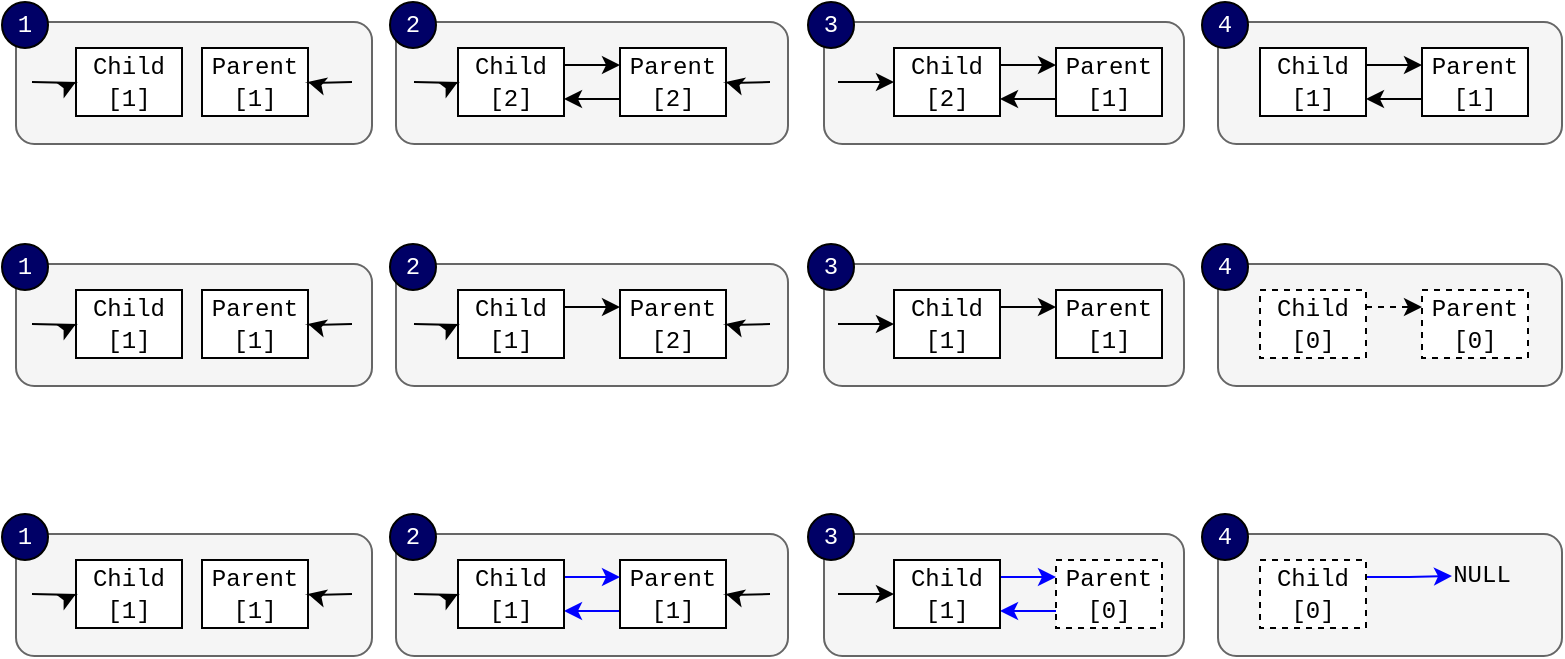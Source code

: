 <mxfile version="15.8.7" type="device"><diagram id="A8ie5tq_mO-qMHE8Ef0i" name="Page-1"><mxGraphModel dx="1598" dy="787" grid="0" gridSize="10" guides="1" tooltips="1" connect="1" arrows="1" fold="1" page="0" pageScale="1" pageWidth="827" pageHeight="1169" math="0" shadow="0"><root><mxCell id="0"/><mxCell id="1" parent="0"/><mxCell id="AhpTBTuJADR9yJMG30D4-46" value="" style="rounded=1;whiteSpace=wrap;html=1;fontFamily=Courier New;fillColor=#f5f5f5;fontColor=#333333;strokeColor=#666666;" vertex="1" parent="1"><mxGeometry x="386" y="297" width="180" height="61" as="geometry"/></mxCell><mxCell id="AhpTBTuJADR9yJMG30D4-45" value="" style="rounded=1;whiteSpace=wrap;html=1;fontFamily=Courier New;fillColor=#f5f5f5;fontColor=#333333;strokeColor=#666666;" vertex="1" parent="1"><mxGeometry x="172" y="297" width="196" height="61" as="geometry"/></mxCell><mxCell id="AhpTBTuJADR9yJMG30D4-44" value="" style="rounded=1;whiteSpace=wrap;html=1;fontFamily=Courier New;fillColor=#f5f5f5;fontColor=#333333;strokeColor=#666666;" vertex="1" parent="1"><mxGeometry x="-18" y="297" width="178" height="61" as="geometry"/></mxCell><mxCell id="AhpTBTuJADR9yJMG30D4-1" value="&lt;font face=&quot;Courier New&quot;&gt;Parent [1]&lt;/font&gt;" style="rounded=0;whiteSpace=wrap;html=1;" vertex="1" parent="1"><mxGeometry x="75" y="310" width="53" height="34" as="geometry"/></mxCell><mxCell id="AhpTBTuJADR9yJMG30D4-15" value="&lt;font face=&quot;Courier New&quot;&gt;Child [1]&lt;/font&gt;" style="rounded=0;whiteSpace=wrap;html=1;" vertex="1" parent="1"><mxGeometry x="12" y="310" width="53" height="34" as="geometry"/></mxCell><mxCell id="AhpTBTuJADR9yJMG30D4-28" style="edgeStyle=orthogonalEdgeStyle;rounded=0;orthogonalLoop=1;jettySize=auto;html=1;fontFamily=Courier New;" edge="1" parent="1" target="AhpTBTuJADR9yJMG30D4-15"><mxGeometry relative="1" as="geometry"><mxPoint x="-10" y="327.0" as="sourcePoint"/></mxGeometry></mxCell><mxCell id="AhpTBTuJADR9yJMG30D4-30" style="edgeStyle=orthogonalEdgeStyle;rounded=0;orthogonalLoop=1;jettySize=auto;html=1;fontFamily=Courier New;" edge="1" parent="1" target="AhpTBTuJADR9yJMG30D4-1"><mxGeometry relative="1" as="geometry"><mxPoint x="150" y="327.0" as="sourcePoint"/></mxGeometry></mxCell><mxCell id="AhpTBTuJADR9yJMG30D4-36" style="edgeStyle=orthogonalEdgeStyle;rounded=0;orthogonalLoop=1;jettySize=auto;html=1;entryX=1;entryY=0.75;entryDx=0;entryDy=0;fontFamily=Courier New;exitX=0;exitY=0.75;exitDx=0;exitDy=0;" edge="1" parent="1" source="AhpTBTuJADR9yJMG30D4-31" target="AhpTBTuJADR9yJMG30D4-32"><mxGeometry relative="1" as="geometry"/></mxCell><mxCell id="AhpTBTuJADR9yJMG30D4-31" value="&lt;font face=&quot;Courier New&quot;&gt;Parent&lt;br&gt;[2]&lt;br&gt;&lt;/font&gt;" style="rounded=0;whiteSpace=wrap;html=1;" vertex="1" parent="1"><mxGeometry x="284" y="310" width="53" height="34" as="geometry"/></mxCell><mxCell id="AhpTBTuJADR9yJMG30D4-35" style="edgeStyle=orthogonalEdgeStyle;rounded=0;orthogonalLoop=1;jettySize=auto;html=1;entryX=0;entryY=0.25;entryDx=0;entryDy=0;fontFamily=Courier New;exitX=1;exitY=0.25;exitDx=0;exitDy=0;" edge="1" parent="1" source="AhpTBTuJADR9yJMG30D4-32" target="AhpTBTuJADR9yJMG30D4-31"><mxGeometry relative="1" as="geometry"/></mxCell><mxCell id="AhpTBTuJADR9yJMG30D4-32" value="&lt;font face=&quot;Courier New&quot;&gt;Child&lt;br&gt;[2]&lt;br&gt;&lt;/font&gt;" style="rounded=0;whiteSpace=wrap;html=1;" vertex="1" parent="1"><mxGeometry x="203" y="310" width="53" height="34" as="geometry"/></mxCell><mxCell id="AhpTBTuJADR9yJMG30D4-33" style="edgeStyle=orthogonalEdgeStyle;rounded=0;orthogonalLoop=1;jettySize=auto;html=1;fontFamily=Courier New;" edge="1" target="AhpTBTuJADR9yJMG30D4-32" parent="1"><mxGeometry relative="1" as="geometry"><mxPoint x="181" y="327.0" as="sourcePoint"/></mxGeometry></mxCell><mxCell id="AhpTBTuJADR9yJMG30D4-34" style="edgeStyle=orthogonalEdgeStyle;rounded=0;orthogonalLoop=1;jettySize=auto;html=1;fontFamily=Courier New;" edge="1" target="AhpTBTuJADR9yJMG30D4-31" parent="1"><mxGeometry relative="1" as="geometry"><mxPoint x="359" y="327.0" as="sourcePoint"/></mxGeometry></mxCell><mxCell id="AhpTBTuJADR9yJMG30D4-37" style="edgeStyle=orthogonalEdgeStyle;rounded=0;orthogonalLoop=1;jettySize=auto;html=1;entryX=1;entryY=0.75;entryDx=0;entryDy=0;fontFamily=Courier New;exitX=0;exitY=0.75;exitDx=0;exitDy=0;" edge="1" source="AhpTBTuJADR9yJMG30D4-38" target="AhpTBTuJADR9yJMG30D4-40" parent="1"><mxGeometry relative="1" as="geometry"/></mxCell><mxCell id="AhpTBTuJADR9yJMG30D4-38" value="&lt;font face=&quot;Courier New&quot;&gt;Parent&lt;br&gt;[1]&lt;br&gt;&lt;/font&gt;" style="rounded=0;whiteSpace=wrap;html=1;" vertex="1" parent="1"><mxGeometry x="502" y="310" width="53" height="34" as="geometry"/></mxCell><mxCell id="AhpTBTuJADR9yJMG30D4-39" style="edgeStyle=orthogonalEdgeStyle;rounded=0;orthogonalLoop=1;jettySize=auto;html=1;entryX=0;entryY=0.25;entryDx=0;entryDy=0;fontFamily=Courier New;exitX=1;exitY=0.25;exitDx=0;exitDy=0;" edge="1" source="AhpTBTuJADR9yJMG30D4-40" target="AhpTBTuJADR9yJMG30D4-38" parent="1"><mxGeometry relative="1" as="geometry"/></mxCell><mxCell id="AhpTBTuJADR9yJMG30D4-40" value="&lt;font face=&quot;Courier New&quot;&gt;Child&lt;br&gt;[2]&lt;br&gt;&lt;/font&gt;" style="rounded=0;whiteSpace=wrap;html=1;" vertex="1" parent="1"><mxGeometry x="421" y="310" width="53" height="34" as="geometry"/></mxCell><mxCell id="AhpTBTuJADR9yJMG30D4-47" value="1" style="ellipse;whiteSpace=wrap;html=1;aspect=fixed;fontFamily=Courier New;fillColor=#000066;fontColor=#FFFFFF;" vertex="1" parent="1"><mxGeometry x="-25" y="287" width="23" height="23" as="geometry"/></mxCell><mxCell id="AhpTBTuJADR9yJMG30D4-48" value="2" style="ellipse;whiteSpace=wrap;html=1;aspect=fixed;fontFamily=Courier New;fillColor=#000066;fontColor=#FFFFFF;" vertex="1" parent="1"><mxGeometry x="169" y="287" width="23" height="23" as="geometry"/></mxCell><mxCell id="AhpTBTuJADR9yJMG30D4-49" value="3" style="ellipse;whiteSpace=wrap;html=1;aspect=fixed;fontFamily=Courier New;fillColor=#000066;fontColor=#FFFFFF;" vertex="1" parent="1"><mxGeometry x="378" y="287" width="23" height="23" as="geometry"/></mxCell><mxCell id="AhpTBTuJADR9yJMG30D4-71" style="edgeStyle=orthogonalEdgeStyle;rounded=0;orthogonalLoop=1;jettySize=auto;html=1;entryX=0;entryY=0.5;entryDx=0;entryDy=0;fontFamily=Courier New;fontColor=#FFFFFF;" edge="1" parent="1" target="AhpTBTuJADR9yJMG30D4-40"><mxGeometry relative="1" as="geometry"><mxPoint x="393" y="327" as="sourcePoint"/></mxGeometry></mxCell><mxCell id="AhpTBTuJADR9yJMG30D4-72" value="" style="rounded=1;whiteSpace=wrap;html=1;fontFamily=Courier New;fillColor=#f5f5f5;fontColor=#333333;strokeColor=#666666;" vertex="1" parent="1"><mxGeometry x="583" y="297" width="172" height="61" as="geometry"/></mxCell><mxCell id="AhpTBTuJADR9yJMG30D4-73" style="edgeStyle=orthogonalEdgeStyle;rounded=0;orthogonalLoop=1;jettySize=auto;html=1;entryX=1;entryY=0.75;entryDx=0;entryDy=0;fontFamily=Courier New;exitX=0;exitY=0.75;exitDx=0;exitDy=0;" edge="1" source="AhpTBTuJADR9yJMG30D4-74" target="AhpTBTuJADR9yJMG30D4-76" parent="1"><mxGeometry relative="1" as="geometry"/></mxCell><mxCell id="AhpTBTuJADR9yJMG30D4-74" value="&lt;font face=&quot;Courier New&quot;&gt;Parent&lt;br&gt;[1]&lt;br&gt;&lt;/font&gt;" style="rounded=0;whiteSpace=wrap;html=1;" vertex="1" parent="1"><mxGeometry x="685" y="310" width="53" height="34" as="geometry"/></mxCell><mxCell id="AhpTBTuJADR9yJMG30D4-75" style="edgeStyle=orthogonalEdgeStyle;rounded=0;orthogonalLoop=1;jettySize=auto;html=1;entryX=0;entryY=0.25;entryDx=0;entryDy=0;fontFamily=Courier New;exitX=1;exitY=0.25;exitDx=0;exitDy=0;" edge="1" source="AhpTBTuJADR9yJMG30D4-76" target="AhpTBTuJADR9yJMG30D4-74" parent="1"><mxGeometry relative="1" as="geometry"/></mxCell><mxCell id="AhpTBTuJADR9yJMG30D4-76" value="&lt;font face=&quot;Courier New&quot;&gt;Child&lt;br&gt;[1]&lt;br&gt;&lt;/font&gt;" style="rounded=0;whiteSpace=wrap;html=1;" vertex="1" parent="1"><mxGeometry x="604" y="310" width="53" height="34" as="geometry"/></mxCell><mxCell id="AhpTBTuJADR9yJMG30D4-77" value="4" style="ellipse;whiteSpace=wrap;html=1;aspect=fixed;fontFamily=Courier New;fillColor=#000066;fontColor=#FFFFFF;" vertex="1" parent="1"><mxGeometry x="575" y="287" width="23" height="23" as="geometry"/></mxCell><mxCell id="AhpTBTuJADR9yJMG30D4-79" value="" style="rounded=1;whiteSpace=wrap;html=1;fontFamily=Courier New;fillColor=#f5f5f5;fontColor=#333333;strokeColor=#666666;" vertex="1" parent="1"><mxGeometry x="386" y="418" width="180" height="61" as="geometry"/></mxCell><mxCell id="AhpTBTuJADR9yJMG30D4-80" value="" style="rounded=1;whiteSpace=wrap;html=1;fontFamily=Courier New;fillColor=#f5f5f5;fontColor=#333333;strokeColor=#666666;" vertex="1" parent="1"><mxGeometry x="172" y="418" width="196" height="61" as="geometry"/></mxCell><mxCell id="AhpTBTuJADR9yJMG30D4-81" value="" style="rounded=1;whiteSpace=wrap;html=1;fontFamily=Courier New;fillColor=#f5f5f5;fontColor=#333333;strokeColor=#666666;" vertex="1" parent="1"><mxGeometry x="-18" y="418" width="178" height="61" as="geometry"/></mxCell><mxCell id="AhpTBTuJADR9yJMG30D4-82" value="&lt;font face=&quot;Courier New&quot;&gt;Parent [1]&lt;/font&gt;" style="rounded=0;whiteSpace=wrap;html=1;" vertex="1" parent="1"><mxGeometry x="75" y="431" width="53" height="34" as="geometry"/></mxCell><mxCell id="AhpTBTuJADR9yJMG30D4-83" value="&lt;font face=&quot;Courier New&quot;&gt;Child [1]&lt;/font&gt;" style="rounded=0;whiteSpace=wrap;html=1;" vertex="1" parent="1"><mxGeometry x="12" y="431" width="53" height="34" as="geometry"/></mxCell><mxCell id="AhpTBTuJADR9yJMG30D4-84" style="edgeStyle=orthogonalEdgeStyle;rounded=0;orthogonalLoop=1;jettySize=auto;html=1;fontFamily=Courier New;" edge="1" target="AhpTBTuJADR9yJMG30D4-83" parent="1"><mxGeometry relative="1" as="geometry"><mxPoint x="-10" y="448" as="sourcePoint"/></mxGeometry></mxCell><mxCell id="AhpTBTuJADR9yJMG30D4-85" style="edgeStyle=orthogonalEdgeStyle;rounded=0;orthogonalLoop=1;jettySize=auto;html=1;fontFamily=Courier New;" edge="1" target="AhpTBTuJADR9yJMG30D4-82" parent="1"><mxGeometry relative="1" as="geometry"><mxPoint x="150" y="448" as="sourcePoint"/></mxGeometry></mxCell><mxCell id="AhpTBTuJADR9yJMG30D4-87" value="&lt;font face=&quot;Courier New&quot;&gt;Parent&lt;br&gt;[2]&lt;br&gt;&lt;/font&gt;" style="rounded=0;whiteSpace=wrap;html=1;" vertex="1" parent="1"><mxGeometry x="284" y="431" width="53" height="34" as="geometry"/></mxCell><mxCell id="AhpTBTuJADR9yJMG30D4-88" style="edgeStyle=orthogonalEdgeStyle;rounded=0;orthogonalLoop=1;jettySize=auto;html=1;entryX=0;entryY=0.25;entryDx=0;entryDy=0;fontFamily=Courier New;exitX=1;exitY=0.25;exitDx=0;exitDy=0;" edge="1" source="AhpTBTuJADR9yJMG30D4-89" target="AhpTBTuJADR9yJMG30D4-87" parent="1"><mxGeometry relative="1" as="geometry"/></mxCell><mxCell id="AhpTBTuJADR9yJMG30D4-89" value="&lt;font face=&quot;Courier New&quot;&gt;Child&lt;br&gt;[1]&lt;br&gt;&lt;/font&gt;" style="rounded=0;whiteSpace=wrap;html=1;" vertex="1" parent="1"><mxGeometry x="203" y="431" width="53" height="34" as="geometry"/></mxCell><mxCell id="AhpTBTuJADR9yJMG30D4-90" style="edgeStyle=orthogonalEdgeStyle;rounded=0;orthogonalLoop=1;jettySize=auto;html=1;fontFamily=Courier New;" edge="1" target="AhpTBTuJADR9yJMG30D4-89" parent="1"><mxGeometry relative="1" as="geometry"><mxPoint x="181" y="448" as="sourcePoint"/></mxGeometry></mxCell><mxCell id="AhpTBTuJADR9yJMG30D4-91" style="edgeStyle=orthogonalEdgeStyle;rounded=0;orthogonalLoop=1;jettySize=auto;html=1;fontFamily=Courier New;" edge="1" target="AhpTBTuJADR9yJMG30D4-87" parent="1"><mxGeometry relative="1" as="geometry"><mxPoint x="359" y="448" as="sourcePoint"/></mxGeometry></mxCell><mxCell id="AhpTBTuJADR9yJMG30D4-93" value="&lt;font face=&quot;Courier New&quot;&gt;Parent&lt;br&gt;[1]&lt;br&gt;&lt;/font&gt;" style="rounded=0;whiteSpace=wrap;html=1;" vertex="1" parent="1"><mxGeometry x="502" y="431" width="53" height="34" as="geometry"/></mxCell><mxCell id="AhpTBTuJADR9yJMG30D4-94" style="edgeStyle=orthogonalEdgeStyle;rounded=0;orthogonalLoop=1;jettySize=auto;html=1;entryX=0;entryY=0.25;entryDx=0;entryDy=0;fontFamily=Courier New;exitX=1;exitY=0.25;exitDx=0;exitDy=0;" edge="1" source="AhpTBTuJADR9yJMG30D4-95" target="AhpTBTuJADR9yJMG30D4-93" parent="1"><mxGeometry relative="1" as="geometry"/></mxCell><mxCell id="AhpTBTuJADR9yJMG30D4-95" value="&lt;font face=&quot;Courier New&quot;&gt;Child&lt;br&gt;[1]&lt;br&gt;&lt;/font&gt;" style="rounded=0;whiteSpace=wrap;html=1;" vertex="1" parent="1"><mxGeometry x="421" y="431" width="53" height="34" as="geometry"/></mxCell><mxCell id="AhpTBTuJADR9yJMG30D4-96" value="1" style="ellipse;whiteSpace=wrap;html=1;aspect=fixed;fontFamily=Courier New;fillColor=#000066;fontColor=#FFFFFF;" vertex="1" parent="1"><mxGeometry x="-25" y="408" width="23" height="23" as="geometry"/></mxCell><mxCell id="AhpTBTuJADR9yJMG30D4-97" value="2" style="ellipse;whiteSpace=wrap;html=1;aspect=fixed;fontFamily=Courier New;fillColor=#000066;fontColor=#FFFFFF;" vertex="1" parent="1"><mxGeometry x="169" y="408" width="23" height="23" as="geometry"/></mxCell><mxCell id="AhpTBTuJADR9yJMG30D4-98" value="3" style="ellipse;whiteSpace=wrap;html=1;aspect=fixed;fontFamily=Courier New;fillColor=#000066;fontColor=#FFFFFF;" vertex="1" parent="1"><mxGeometry x="378" y="408" width="23" height="23" as="geometry"/></mxCell><mxCell id="AhpTBTuJADR9yJMG30D4-99" style="edgeStyle=orthogonalEdgeStyle;rounded=0;orthogonalLoop=1;jettySize=auto;html=1;entryX=0;entryY=0.5;entryDx=0;entryDy=0;fontFamily=Courier New;fontColor=#FFFFFF;" edge="1" target="AhpTBTuJADR9yJMG30D4-95" parent="1"><mxGeometry relative="1" as="geometry"><mxPoint x="393" y="448" as="sourcePoint"/></mxGeometry></mxCell><mxCell id="AhpTBTuJADR9yJMG30D4-100" value="" style="rounded=1;whiteSpace=wrap;html=1;fontFamily=Courier New;fillColor=#f5f5f5;fontColor=#333333;strokeColor=#666666;" vertex="1" parent="1"><mxGeometry x="583" y="418" width="172" height="61" as="geometry"/></mxCell><mxCell id="AhpTBTuJADR9yJMG30D4-102" value="&lt;font face=&quot;Courier New&quot;&gt;Parent&lt;br&gt;[0]&lt;br&gt;&lt;/font&gt;" style="rounded=0;whiteSpace=wrap;html=1;dashed=1;" vertex="1" parent="1"><mxGeometry x="685" y="431" width="53" height="34" as="geometry"/></mxCell><mxCell id="AhpTBTuJADR9yJMG30D4-103" style="edgeStyle=orthogonalEdgeStyle;rounded=0;orthogonalLoop=1;jettySize=auto;html=1;entryX=0;entryY=0.25;entryDx=0;entryDy=0;fontFamily=Courier New;exitX=1;exitY=0.25;exitDx=0;exitDy=0;dashed=1;" edge="1" source="AhpTBTuJADR9yJMG30D4-104" target="AhpTBTuJADR9yJMG30D4-102" parent="1"><mxGeometry relative="1" as="geometry"/></mxCell><mxCell id="AhpTBTuJADR9yJMG30D4-104" value="&lt;font face=&quot;Courier New&quot;&gt;Child&lt;br&gt;[0]&lt;br&gt;&lt;/font&gt;" style="rounded=0;whiteSpace=wrap;html=1;dashed=1;" vertex="1" parent="1"><mxGeometry x="604" y="431" width="53" height="34" as="geometry"/></mxCell><mxCell id="AhpTBTuJADR9yJMG30D4-105" value="4" style="ellipse;whiteSpace=wrap;html=1;aspect=fixed;fontFamily=Courier New;fillColor=#000066;fontColor=#FFFFFF;" vertex="1" parent="1"><mxGeometry x="575" y="408" width="23" height="23" as="geometry"/></mxCell><mxCell id="AhpTBTuJADR9yJMG30D4-111" value="" style="rounded=1;whiteSpace=wrap;html=1;fontFamily=Courier New;fillColor=#f5f5f5;fontColor=#333333;strokeColor=#666666;" vertex="1" parent="1"><mxGeometry x="386" y="553" width="180" height="61" as="geometry"/></mxCell><mxCell id="AhpTBTuJADR9yJMG30D4-112" value="" style="rounded=1;whiteSpace=wrap;html=1;fontFamily=Courier New;fillColor=#f5f5f5;fontColor=#333333;strokeColor=#666666;" vertex="1" parent="1"><mxGeometry x="172" y="553" width="196" height="61" as="geometry"/></mxCell><mxCell id="AhpTBTuJADR9yJMG30D4-113" value="" style="rounded=1;whiteSpace=wrap;html=1;fontFamily=Courier New;fillColor=#f5f5f5;fontColor=#333333;strokeColor=#666666;" vertex="1" parent="1"><mxGeometry x="-18" y="553" width="178" height="61" as="geometry"/></mxCell><mxCell id="AhpTBTuJADR9yJMG30D4-114" value="&lt;font face=&quot;Courier New&quot;&gt;Parent [1]&lt;/font&gt;" style="rounded=0;whiteSpace=wrap;html=1;" vertex="1" parent="1"><mxGeometry x="75" y="566" width="53" height="34" as="geometry"/></mxCell><mxCell id="AhpTBTuJADR9yJMG30D4-115" value="&lt;font face=&quot;Courier New&quot;&gt;Child [1]&lt;/font&gt;" style="rounded=0;whiteSpace=wrap;html=1;" vertex="1" parent="1"><mxGeometry x="12" y="566" width="53" height="34" as="geometry"/></mxCell><mxCell id="AhpTBTuJADR9yJMG30D4-116" style="edgeStyle=orthogonalEdgeStyle;rounded=0;orthogonalLoop=1;jettySize=auto;html=1;fontFamily=Courier New;" edge="1" target="AhpTBTuJADR9yJMG30D4-115" parent="1"><mxGeometry relative="1" as="geometry"><mxPoint x="-10" y="583" as="sourcePoint"/></mxGeometry></mxCell><mxCell id="AhpTBTuJADR9yJMG30D4-117" style="edgeStyle=orthogonalEdgeStyle;rounded=0;orthogonalLoop=1;jettySize=auto;html=1;fontFamily=Courier New;" edge="1" target="AhpTBTuJADR9yJMG30D4-114" parent="1"><mxGeometry relative="1" as="geometry"><mxPoint x="150" y="583" as="sourcePoint"/></mxGeometry></mxCell><mxCell id="AhpTBTuJADR9yJMG30D4-118" style="edgeStyle=orthogonalEdgeStyle;rounded=0;orthogonalLoop=1;jettySize=auto;html=1;entryX=1;entryY=0.75;entryDx=0;entryDy=0;fontFamily=Courier New;exitX=0;exitY=0.75;exitDx=0;exitDy=0;strokeColor=#0000FF;" edge="1" source="AhpTBTuJADR9yJMG30D4-119" target="AhpTBTuJADR9yJMG30D4-121" parent="1"><mxGeometry relative="1" as="geometry"/></mxCell><mxCell id="AhpTBTuJADR9yJMG30D4-119" value="&lt;font face=&quot;Courier New&quot;&gt;Parent&lt;br&gt;[1]&lt;br&gt;&lt;/font&gt;" style="rounded=0;whiteSpace=wrap;html=1;" vertex="1" parent="1"><mxGeometry x="284" y="566" width="53" height="34" as="geometry"/></mxCell><mxCell id="AhpTBTuJADR9yJMG30D4-120" style="edgeStyle=orthogonalEdgeStyle;rounded=0;orthogonalLoop=1;jettySize=auto;html=1;entryX=0;entryY=0.25;entryDx=0;entryDy=0;fontFamily=Courier New;exitX=1;exitY=0.25;exitDx=0;exitDy=0;strokeColor=#0000FF;" edge="1" source="AhpTBTuJADR9yJMG30D4-121" target="AhpTBTuJADR9yJMG30D4-119" parent="1"><mxGeometry relative="1" as="geometry"/></mxCell><mxCell id="AhpTBTuJADR9yJMG30D4-121" value="&lt;font face=&quot;Courier New&quot;&gt;Child&lt;br&gt;[1]&lt;br&gt;&lt;/font&gt;" style="rounded=0;whiteSpace=wrap;html=1;" vertex="1" parent="1"><mxGeometry x="203" y="566" width="53" height="34" as="geometry"/></mxCell><mxCell id="AhpTBTuJADR9yJMG30D4-122" style="edgeStyle=orthogonalEdgeStyle;rounded=0;orthogonalLoop=1;jettySize=auto;html=1;fontFamily=Courier New;" edge="1" target="AhpTBTuJADR9yJMG30D4-121" parent="1"><mxGeometry relative="1" as="geometry"><mxPoint x="181.0" y="583" as="sourcePoint"/></mxGeometry></mxCell><mxCell id="AhpTBTuJADR9yJMG30D4-123" style="edgeStyle=orthogonalEdgeStyle;rounded=0;orthogonalLoop=1;jettySize=auto;html=1;fontFamily=Courier New;" edge="1" target="AhpTBTuJADR9yJMG30D4-119" parent="1"><mxGeometry relative="1" as="geometry"><mxPoint x="359" y="583" as="sourcePoint"/></mxGeometry></mxCell><mxCell id="AhpTBTuJADR9yJMG30D4-124" style="edgeStyle=orthogonalEdgeStyle;rounded=0;orthogonalLoop=1;jettySize=auto;html=1;entryX=1;entryY=0.75;entryDx=0;entryDy=0;fontFamily=Courier New;exitX=0;exitY=0.75;exitDx=0;exitDy=0;strokeColor=#0000FF;" edge="1" source="AhpTBTuJADR9yJMG30D4-125" target="AhpTBTuJADR9yJMG30D4-127" parent="1"><mxGeometry relative="1" as="geometry"/></mxCell><mxCell id="AhpTBTuJADR9yJMG30D4-125" value="&lt;font face=&quot;Courier New&quot;&gt;Parent&lt;br&gt;[0]&lt;br&gt;&lt;/font&gt;" style="rounded=0;whiteSpace=wrap;html=1;dashed=1;" vertex="1" parent="1"><mxGeometry x="502" y="566" width="53" height="34" as="geometry"/></mxCell><mxCell id="AhpTBTuJADR9yJMG30D4-126" style="edgeStyle=orthogonalEdgeStyle;rounded=0;orthogonalLoop=1;jettySize=auto;html=1;entryX=0;entryY=0.25;entryDx=0;entryDy=0;fontFamily=Courier New;exitX=1;exitY=0.25;exitDx=0;exitDy=0;strokeColor=#0000FF;" edge="1" source="AhpTBTuJADR9yJMG30D4-127" target="AhpTBTuJADR9yJMG30D4-125" parent="1"><mxGeometry relative="1" as="geometry"/></mxCell><mxCell id="AhpTBTuJADR9yJMG30D4-127" value="&lt;font face=&quot;Courier New&quot;&gt;Child&lt;br&gt;[1]&lt;br&gt;&lt;/font&gt;" style="rounded=0;whiteSpace=wrap;html=1;" vertex="1" parent="1"><mxGeometry x="421" y="566" width="53" height="34" as="geometry"/></mxCell><mxCell id="AhpTBTuJADR9yJMG30D4-128" value="1" style="ellipse;whiteSpace=wrap;html=1;aspect=fixed;fontFamily=Courier New;fillColor=#000066;fontColor=#FFFFFF;" vertex="1" parent="1"><mxGeometry x="-25" y="543" width="23" height="23" as="geometry"/></mxCell><mxCell id="AhpTBTuJADR9yJMG30D4-129" value="2" style="ellipse;whiteSpace=wrap;html=1;aspect=fixed;fontFamily=Courier New;fillColor=#000066;fontColor=#FFFFFF;" vertex="1" parent="1"><mxGeometry x="169" y="543" width="23" height="23" as="geometry"/></mxCell><mxCell id="AhpTBTuJADR9yJMG30D4-130" value="3" style="ellipse;whiteSpace=wrap;html=1;aspect=fixed;fontFamily=Courier New;fillColor=#000066;fontColor=#FFFFFF;" vertex="1" parent="1"><mxGeometry x="378" y="543" width="23" height="23" as="geometry"/></mxCell><mxCell id="AhpTBTuJADR9yJMG30D4-131" style="edgeStyle=orthogonalEdgeStyle;rounded=0;orthogonalLoop=1;jettySize=auto;html=1;entryX=0;entryY=0.5;entryDx=0;entryDy=0;fontFamily=Courier New;fontColor=#FFFFFF;" edge="1" target="AhpTBTuJADR9yJMG30D4-127" parent="1"><mxGeometry relative="1" as="geometry"><mxPoint x="393" y="583" as="sourcePoint"/></mxGeometry></mxCell><mxCell id="AhpTBTuJADR9yJMG30D4-132" value="" style="rounded=1;whiteSpace=wrap;html=1;fontFamily=Courier New;fillColor=#f5f5f5;fontColor=#333333;strokeColor=#666666;" vertex="1" parent="1"><mxGeometry x="583" y="553" width="172" height="61" as="geometry"/></mxCell><mxCell id="AhpTBTuJADR9yJMG30D4-135" style="edgeStyle=orthogonalEdgeStyle;rounded=0;orthogonalLoop=1;jettySize=auto;html=1;entryX=0;entryY=0.5;entryDx=0;entryDy=0;fontFamily=Courier New;exitX=1;exitY=0.25;exitDx=0;exitDy=0;strokeColor=#0000FF;" edge="1" source="AhpTBTuJADR9yJMG30D4-136" target="AhpTBTuJADR9yJMG30D4-139" parent="1"><mxGeometry relative="1" as="geometry"><mxPoint x="685" y="574.5" as="targetPoint"/></mxGeometry></mxCell><mxCell id="AhpTBTuJADR9yJMG30D4-136" value="&lt;font face=&quot;Courier New&quot;&gt;Child&lt;br&gt;[0]&lt;br&gt;&lt;/font&gt;" style="rounded=0;whiteSpace=wrap;html=1;dashed=1;" vertex="1" parent="1"><mxGeometry x="604" y="566" width="53" height="34" as="geometry"/></mxCell><mxCell id="AhpTBTuJADR9yJMG30D4-137" value="4" style="ellipse;whiteSpace=wrap;html=1;aspect=fixed;fontFamily=Courier New;fillColor=#000066;fontColor=#FFFFFF;" vertex="1" parent="1"><mxGeometry x="575" y="543" width="23" height="23" as="geometry"/></mxCell><mxCell id="AhpTBTuJADR9yJMG30D4-139" value="&lt;font color=&quot;#000000&quot;&gt;NULL&lt;/font&gt;" style="text;html=1;strokeColor=none;fillColor=none;align=center;verticalAlign=middle;whiteSpace=wrap;rounded=0;dashed=1;fontFamily=Courier New;fontColor=#FFFFFF;" vertex="1" parent="1"><mxGeometry x="700" y="569" width="30" height="10" as="geometry"/></mxCell></root></mxGraphModel></diagram></mxfile>